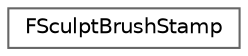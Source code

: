 digraph "Graphical Class Hierarchy"
{
 // INTERACTIVE_SVG=YES
 // LATEX_PDF_SIZE
  bgcolor="transparent";
  edge [fontname=Helvetica,fontsize=10,labelfontname=Helvetica,labelfontsize=10];
  node [fontname=Helvetica,fontsize=10,shape=box,height=0.2,width=0.4];
  rankdir="LR";
  Node0 [id="Node000000",label="FSculptBrushStamp",height=0.2,width=0.4,color="grey40", fillcolor="white", style="filled",URL="$dc/d80/structFSculptBrushStamp.html",tooltip=" "];
}
